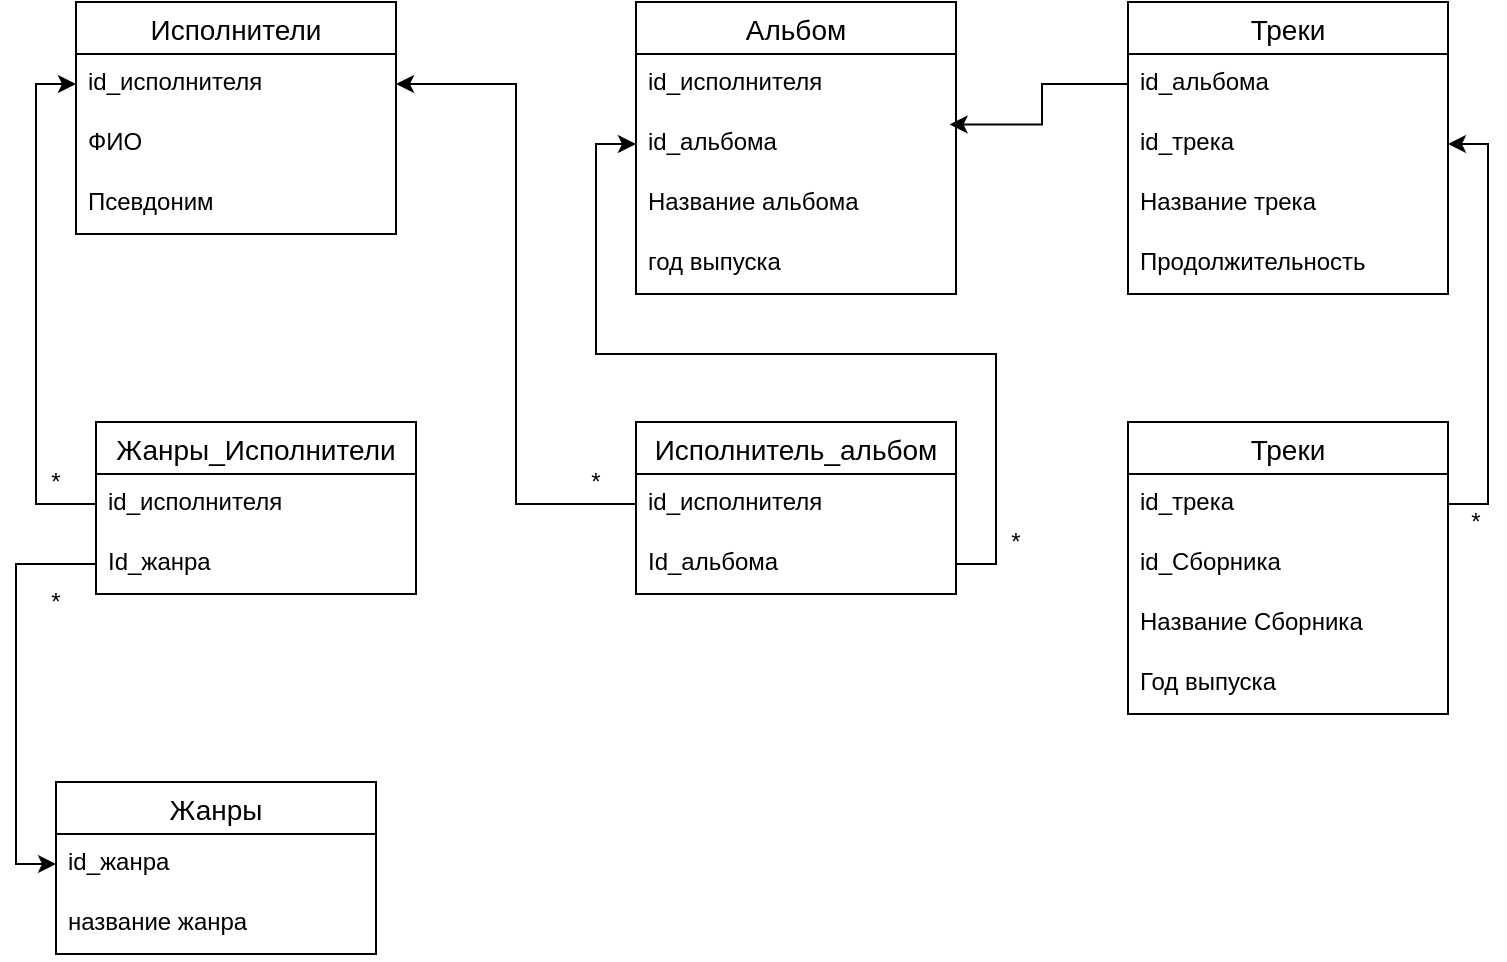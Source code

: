 <mxfile version="13.6.4" type="github">
  <diagram id="CeWfnwWwgWjWrW9fRcI7" name="Page-1">
    <mxGraphModel dx="920" dy="514" grid="1" gridSize="10" guides="1" tooltips="1" connect="1" arrows="1" fold="1" page="1" pageScale="1" pageWidth="827" pageHeight="1169" math="0" shadow="0">
      <root>
        <mxCell id="0" />
        <mxCell id="1" parent="0" />
        <mxCell id="Sxobw6iRbno75gSA87wJ-4" value="Исполнители" style="swimlane;fontStyle=0;childLayout=stackLayout;horizontal=1;startSize=26;horizontalStack=0;resizeParent=1;resizeParentMax=0;resizeLast=0;collapsible=1;marginBottom=0;align=center;fontSize=14;" parent="1" vertex="1">
          <mxGeometry x="110" y="30" width="160" height="116" as="geometry" />
        </mxCell>
        <mxCell id="Sxobw6iRbno75gSA87wJ-5" value="id_исполнителя" style="text;strokeColor=none;fillColor=none;spacingLeft=4;spacingRight=4;overflow=hidden;rotatable=0;points=[[0,0.5],[1,0.5]];portConstraint=eastwest;fontSize=12;" parent="Sxobw6iRbno75gSA87wJ-4" vertex="1">
          <mxGeometry y="26" width="160" height="30" as="geometry" />
        </mxCell>
        <mxCell id="Sxobw6iRbno75gSA87wJ-6" value="ФИО" style="text;strokeColor=none;fillColor=none;spacingLeft=4;spacingRight=4;overflow=hidden;rotatable=0;points=[[0,0.5],[1,0.5]];portConstraint=eastwest;fontSize=12;" parent="Sxobw6iRbno75gSA87wJ-4" vertex="1">
          <mxGeometry y="56" width="160" height="30" as="geometry" />
        </mxCell>
        <mxCell id="Sxobw6iRbno75gSA87wJ-7" value="Псевдоним" style="text;strokeColor=none;fillColor=none;spacingLeft=4;spacingRight=4;overflow=hidden;rotatable=0;points=[[0,0.5],[1,0.5]];portConstraint=eastwest;fontSize=12;" parent="Sxobw6iRbno75gSA87wJ-4" vertex="1">
          <mxGeometry y="86" width="160" height="30" as="geometry" />
        </mxCell>
        <mxCell id="Sxobw6iRbno75gSA87wJ-27" style="edgeStyle=orthogonalEdgeStyle;rounded=0;orthogonalLoop=1;jettySize=auto;html=1;exitX=0;exitY=0.5;exitDx=0;exitDy=0;entryX=0.98;entryY=1.175;entryDx=0;entryDy=0;entryPerimeter=0;" parent="1" source="Sxobw6iRbno75gSA87wJ-17" target="Sxobw6iRbno75gSA87wJ-10" edge="1">
          <mxGeometry relative="1" as="geometry" />
        </mxCell>
        <mxCell id="Sxobw6iRbno75gSA87wJ-28" style="edgeStyle=orthogonalEdgeStyle;rounded=0;orthogonalLoop=1;jettySize=auto;html=1;exitX=0;exitY=0.5;exitDx=0;exitDy=0;sketch=0;entryX=0;entryY=0.5;entryDx=0;entryDy=0;" parent="1" source="Sxobw6iRbno75gSA87wJ-34" target="Sxobw6iRbno75gSA87wJ-22" edge="1">
          <mxGeometry relative="1" as="geometry">
            <mxPoint x="50" y="340" as="targetPoint" />
          </mxGeometry>
        </mxCell>
        <mxCell id="Sxobw6iRbno75gSA87wJ-30" value="*" style="text;html=1;strokeColor=none;fillColor=none;align=center;verticalAlign=middle;whiteSpace=wrap;rounded=0;" parent="1" vertex="1">
          <mxGeometry x="80" y="320" width="40" height="20" as="geometry" />
        </mxCell>
        <mxCell id="Sxobw6iRbno75gSA87wJ-21" value="Жанры" style="swimlane;fontStyle=0;childLayout=stackLayout;horizontal=1;startSize=26;horizontalStack=0;resizeParent=1;resizeParentMax=0;resizeLast=0;collapsible=1;marginBottom=0;align=center;fontSize=14;" parent="1" vertex="1">
          <mxGeometry x="100" y="420" width="160" height="86" as="geometry" />
        </mxCell>
        <mxCell id="Sxobw6iRbno75gSA87wJ-22" value="id_жанра" style="text;strokeColor=none;fillColor=none;spacingLeft=4;spacingRight=4;overflow=hidden;rotatable=0;points=[[0,0.5],[1,0.5]];portConstraint=eastwest;fontSize=12;" parent="Sxobw6iRbno75gSA87wJ-21" vertex="1">
          <mxGeometry y="26" width="160" height="30" as="geometry" />
        </mxCell>
        <mxCell id="Sxobw6iRbno75gSA87wJ-23" value="название жанра" style="text;strokeColor=none;fillColor=none;spacingLeft=4;spacingRight=4;overflow=hidden;rotatable=0;points=[[0,0.5],[1,0.5]];portConstraint=eastwest;fontSize=12;" parent="Sxobw6iRbno75gSA87wJ-21" vertex="1">
          <mxGeometry y="56" width="160" height="30" as="geometry" />
        </mxCell>
        <mxCell id="Sxobw6iRbno75gSA87wJ-32" value="Жанры_Исполнители" style="swimlane;fontStyle=0;childLayout=stackLayout;horizontal=1;startSize=26;horizontalStack=0;resizeParent=1;resizeParentMax=0;resizeLast=0;collapsible=1;marginBottom=0;align=center;fontSize=14;" parent="1" vertex="1">
          <mxGeometry x="120" y="240" width="160" height="86" as="geometry" />
        </mxCell>
        <mxCell id="Sxobw6iRbno75gSA87wJ-33" value="id_исполнителя" style="text;strokeColor=none;fillColor=none;spacingLeft=4;spacingRight=4;overflow=hidden;rotatable=0;points=[[0,0.5],[1,0.5]];portConstraint=eastwest;fontSize=12;" parent="Sxobw6iRbno75gSA87wJ-32" vertex="1">
          <mxGeometry y="26" width="160" height="30" as="geometry" />
        </mxCell>
        <mxCell id="Sxobw6iRbno75gSA87wJ-34" value="Id_жанра" style="text;strokeColor=none;fillColor=none;spacingLeft=4;spacingRight=4;overflow=hidden;rotatable=0;points=[[0,0.5],[1,0.5]];portConstraint=eastwest;fontSize=12;" parent="Sxobw6iRbno75gSA87wJ-32" vertex="1">
          <mxGeometry y="56" width="160" height="30" as="geometry" />
        </mxCell>
        <mxCell id="Sxobw6iRbno75gSA87wJ-35" style="edgeStyle=orthogonalEdgeStyle;rounded=0;sketch=0;orthogonalLoop=1;jettySize=auto;html=1;exitX=0;exitY=0.5;exitDx=0;exitDy=0;entryX=0;entryY=0.5;entryDx=0;entryDy=0;" parent="1" source="Sxobw6iRbno75gSA87wJ-33" target="Sxobw6iRbno75gSA87wJ-5" edge="1">
          <mxGeometry relative="1" as="geometry" />
        </mxCell>
        <mxCell id="Sxobw6iRbno75gSA87wJ-37" value="*" style="text;html=1;strokeColor=none;fillColor=none;align=center;verticalAlign=middle;whiteSpace=wrap;rounded=0;" parent="1" vertex="1">
          <mxGeometry x="80" y="260" width="40" height="20" as="geometry" />
        </mxCell>
        <mxCell id="Sxobw6iRbno75gSA87wJ-16" value="Треки" style="swimlane;fontStyle=0;childLayout=stackLayout;horizontal=1;startSize=26;horizontalStack=0;resizeParent=1;resizeParentMax=0;resizeLast=0;collapsible=1;marginBottom=0;align=center;fontSize=14;" parent="1" vertex="1">
          <mxGeometry x="636" y="30" width="160" height="146" as="geometry" />
        </mxCell>
        <mxCell id="Sxobw6iRbno75gSA87wJ-17" value="id_альбома" style="text;strokeColor=none;fillColor=none;spacingLeft=4;spacingRight=4;overflow=hidden;rotatable=0;points=[[0,0.5],[1,0.5]];portConstraint=eastwest;fontSize=12;" parent="Sxobw6iRbno75gSA87wJ-16" vertex="1">
          <mxGeometry y="26" width="160" height="30" as="geometry" />
        </mxCell>
        <mxCell id="Sxobw6iRbno75gSA87wJ-18" value="id_трека" style="text;strokeColor=none;fillColor=none;spacingLeft=4;spacingRight=4;overflow=hidden;rotatable=0;points=[[0,0.5],[1,0.5]];portConstraint=eastwest;fontSize=12;" parent="Sxobw6iRbno75gSA87wJ-16" vertex="1">
          <mxGeometry y="56" width="160" height="30" as="geometry" />
        </mxCell>
        <mxCell id="Sxobw6iRbno75gSA87wJ-19" value="Название трека" style="text;strokeColor=none;fillColor=none;spacingLeft=4;spacingRight=4;overflow=hidden;rotatable=0;points=[[0,0.5],[1,0.5]];portConstraint=eastwest;fontSize=12;" parent="Sxobw6iRbno75gSA87wJ-16" vertex="1">
          <mxGeometry y="86" width="160" height="30" as="geometry" />
        </mxCell>
        <mxCell id="Sxobw6iRbno75gSA87wJ-20" value="Продолжительность" style="text;strokeColor=none;fillColor=none;spacingLeft=4;spacingRight=4;overflow=hidden;rotatable=0;points=[[0,0.5],[1,0.5]];portConstraint=eastwest;fontSize=12;" parent="Sxobw6iRbno75gSA87wJ-16" vertex="1">
          <mxGeometry y="116" width="160" height="30" as="geometry" />
        </mxCell>
        <mxCell id="Sxobw6iRbno75gSA87wJ-9" value="Альбом" style="swimlane;fontStyle=0;childLayout=stackLayout;horizontal=1;startSize=26;horizontalStack=0;resizeParent=1;resizeParentMax=0;resizeLast=0;collapsible=1;marginBottom=0;align=center;fontSize=14;" parent="1" vertex="1">
          <mxGeometry x="390" y="30" width="160" height="146" as="geometry" />
        </mxCell>
        <mxCell id="Sxobw6iRbno75gSA87wJ-10" value="id_исполнителя" style="text;strokeColor=none;fillColor=none;spacingLeft=4;spacingRight=4;overflow=hidden;rotatable=0;points=[[0,0.5],[1,0.5]];portConstraint=eastwest;fontSize=12;" parent="Sxobw6iRbno75gSA87wJ-9" vertex="1">
          <mxGeometry y="26" width="160" height="30" as="geometry" />
        </mxCell>
        <mxCell id="Sxobw6iRbno75gSA87wJ-11" value="id_альбома" style="text;strokeColor=none;fillColor=none;spacingLeft=4;spacingRight=4;overflow=hidden;rotatable=0;points=[[0,0.5],[1,0.5]];portConstraint=eastwest;fontSize=12;" parent="Sxobw6iRbno75gSA87wJ-9" vertex="1">
          <mxGeometry y="56" width="160" height="30" as="geometry" />
        </mxCell>
        <mxCell id="Sxobw6iRbno75gSA87wJ-12" value="Название альбома" style="text;strokeColor=none;fillColor=none;spacingLeft=4;spacingRight=4;overflow=hidden;rotatable=0;points=[[0,0.5],[1,0.5]];portConstraint=eastwest;fontSize=12;" parent="Sxobw6iRbno75gSA87wJ-9" vertex="1">
          <mxGeometry y="86" width="160" height="30" as="geometry" />
        </mxCell>
        <mxCell id="Sxobw6iRbno75gSA87wJ-15" value="год выпуска" style="text;strokeColor=none;fillColor=none;spacingLeft=4;spacingRight=4;overflow=hidden;rotatable=0;points=[[0,0.5],[1,0.5]];portConstraint=eastwest;fontSize=12;" parent="Sxobw6iRbno75gSA87wJ-9" vertex="1">
          <mxGeometry y="116" width="160" height="30" as="geometry" />
        </mxCell>
        <mxCell id="Sxobw6iRbno75gSA87wJ-39" value="Исполнитель_альбом" style="swimlane;fontStyle=0;childLayout=stackLayout;horizontal=1;startSize=26;horizontalStack=0;resizeParent=1;resizeParentMax=0;resizeLast=0;collapsible=1;marginBottom=0;align=center;fontSize=14;" parent="1" vertex="1">
          <mxGeometry x="390" y="240" width="160" height="86" as="geometry" />
        </mxCell>
        <mxCell id="Sxobw6iRbno75gSA87wJ-40" value="id_исполнителя" style="text;strokeColor=none;fillColor=none;spacingLeft=4;spacingRight=4;overflow=hidden;rotatable=0;points=[[0,0.5],[1,0.5]];portConstraint=eastwest;fontSize=12;" parent="Sxobw6iRbno75gSA87wJ-39" vertex="1">
          <mxGeometry y="26" width="160" height="30" as="geometry" />
        </mxCell>
        <mxCell id="Sxobw6iRbno75gSA87wJ-41" value="Id_альбома" style="text;strokeColor=none;fillColor=none;spacingLeft=4;spacingRight=4;overflow=hidden;rotatable=0;points=[[0,0.5],[1,0.5]];portConstraint=eastwest;fontSize=12;" parent="Sxobw6iRbno75gSA87wJ-39" vertex="1">
          <mxGeometry y="56" width="160" height="30" as="geometry" />
        </mxCell>
        <mxCell id="Sxobw6iRbno75gSA87wJ-42" style="edgeStyle=orthogonalEdgeStyle;rounded=0;sketch=0;orthogonalLoop=1;jettySize=auto;html=1;exitX=1;exitY=0.5;exitDx=0;exitDy=0;entryX=0;entryY=0.5;entryDx=0;entryDy=0;" parent="1" source="Sxobw6iRbno75gSA87wJ-41" target="Sxobw6iRbno75gSA87wJ-11" edge="1">
          <mxGeometry relative="1" as="geometry" />
        </mxCell>
        <mxCell id="Sxobw6iRbno75gSA87wJ-43" style="edgeStyle=orthogonalEdgeStyle;rounded=0;sketch=0;orthogonalLoop=1;jettySize=auto;html=1;exitX=0;exitY=0.5;exitDx=0;exitDy=0;entryX=1;entryY=0.5;entryDx=0;entryDy=0;" parent="1" source="Sxobw6iRbno75gSA87wJ-40" target="Sxobw6iRbno75gSA87wJ-5" edge="1">
          <mxGeometry relative="1" as="geometry" />
        </mxCell>
        <mxCell id="Sxobw6iRbno75gSA87wJ-44" value="*" style="text;html=1;strokeColor=none;fillColor=none;align=center;verticalAlign=middle;whiteSpace=wrap;rounded=0;" parent="1" vertex="1">
          <mxGeometry x="350" y="260" width="40" height="20" as="geometry" />
        </mxCell>
        <mxCell id="Sxobw6iRbno75gSA87wJ-45" value="*" style="text;html=1;strokeColor=none;fillColor=none;align=center;verticalAlign=middle;whiteSpace=wrap;rounded=0;" parent="1" vertex="1">
          <mxGeometry x="560" y="290" width="40" height="20" as="geometry" />
        </mxCell>
        <mxCell id="jZvRQ8gog8i5nwOoZ9HL-2" value="Треки" style="swimlane;fontStyle=0;childLayout=stackLayout;horizontal=1;startSize=26;horizontalStack=0;resizeParent=1;resizeParentMax=0;resizeLast=0;collapsible=1;marginBottom=0;align=center;fontSize=14;" vertex="1" parent="1">
          <mxGeometry x="636" y="240" width="160" height="146" as="geometry" />
        </mxCell>
        <mxCell id="jZvRQ8gog8i5nwOoZ9HL-4" value="id_трека" style="text;strokeColor=none;fillColor=none;spacingLeft=4;spacingRight=4;overflow=hidden;rotatable=0;points=[[0,0.5],[1,0.5]];portConstraint=eastwest;fontSize=12;" vertex="1" parent="jZvRQ8gog8i5nwOoZ9HL-2">
          <mxGeometry y="26" width="160" height="30" as="geometry" />
        </mxCell>
        <mxCell id="jZvRQ8gog8i5nwOoZ9HL-8" value="id_Сборника" style="text;strokeColor=none;fillColor=none;spacingLeft=4;spacingRight=4;overflow=hidden;rotatable=0;points=[[0,0.5],[1,0.5]];portConstraint=eastwest;fontSize=12;" vertex="1" parent="jZvRQ8gog8i5nwOoZ9HL-2">
          <mxGeometry y="56" width="160" height="30" as="geometry" />
        </mxCell>
        <mxCell id="jZvRQ8gog8i5nwOoZ9HL-5" value="Название Сборника" style="text;strokeColor=none;fillColor=none;spacingLeft=4;spacingRight=4;overflow=hidden;rotatable=0;points=[[0,0.5],[1,0.5]];portConstraint=eastwest;fontSize=12;" vertex="1" parent="jZvRQ8gog8i5nwOoZ9HL-2">
          <mxGeometry y="86" width="160" height="30" as="geometry" />
        </mxCell>
        <mxCell id="jZvRQ8gog8i5nwOoZ9HL-6" value="Год выпуска" style="text;strokeColor=none;fillColor=none;spacingLeft=4;spacingRight=4;overflow=hidden;rotatable=0;points=[[0,0.5],[1,0.5]];portConstraint=eastwest;fontSize=12;" vertex="1" parent="jZvRQ8gog8i5nwOoZ9HL-2">
          <mxGeometry y="116" width="160" height="30" as="geometry" />
        </mxCell>
        <mxCell id="jZvRQ8gog8i5nwOoZ9HL-7" style="edgeStyle=orthogonalEdgeStyle;rounded=0;orthogonalLoop=1;jettySize=auto;html=1;exitX=1;exitY=0.5;exitDx=0;exitDy=0;" edge="1" parent="1" source="jZvRQ8gog8i5nwOoZ9HL-4" target="Sxobw6iRbno75gSA87wJ-18">
          <mxGeometry relative="1" as="geometry" />
        </mxCell>
        <mxCell id="jZvRQ8gog8i5nwOoZ9HL-9" value="*" style="text;html=1;strokeColor=none;fillColor=none;align=center;verticalAlign=middle;whiteSpace=wrap;rounded=0;" vertex="1" parent="1">
          <mxGeometry x="800" y="280" width="20" height="20" as="geometry" />
        </mxCell>
      </root>
    </mxGraphModel>
  </diagram>
</mxfile>
